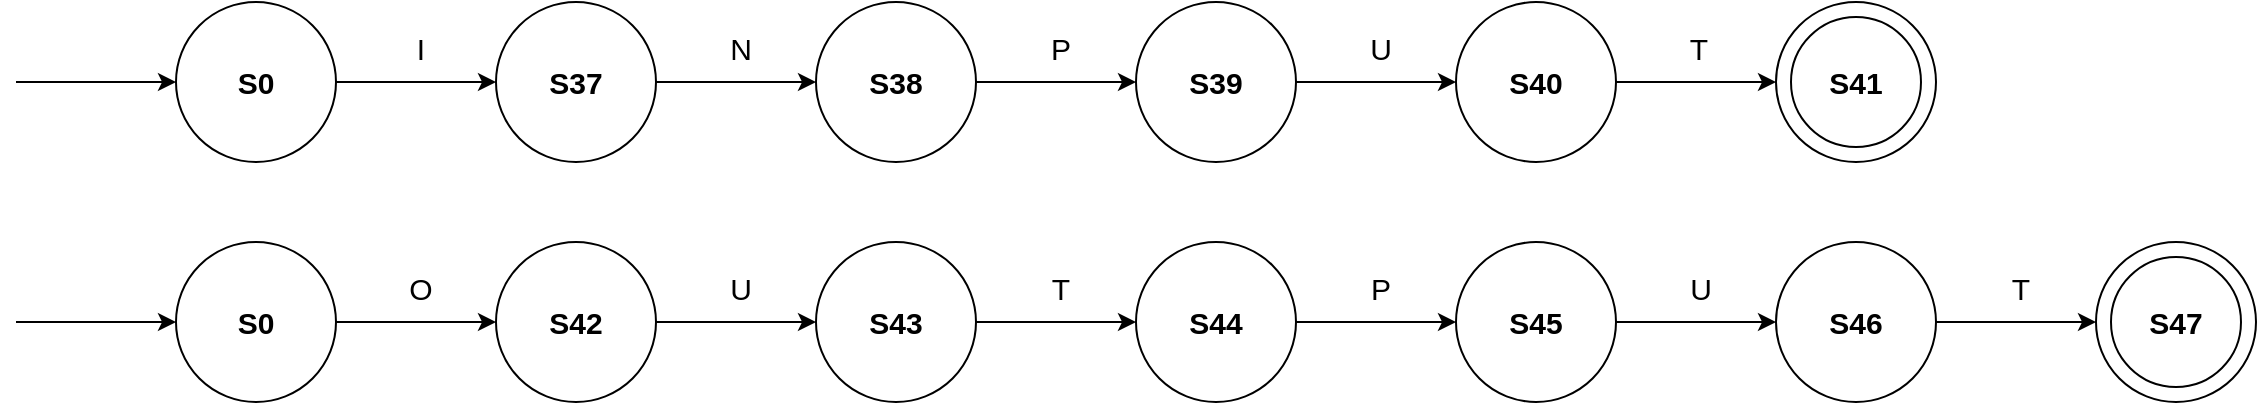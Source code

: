 <mxfile version="23.1.1" type="github">
  <diagram name="Page-1" id="Cdu4vGXCdzg4rgVNtFUz">
    <mxGraphModel dx="1971" dy="637" grid="1" gridSize="10" guides="1" tooltips="1" connect="1" arrows="1" fold="1" page="1" pageScale="1" pageWidth="850" pageHeight="1100" math="0" shadow="0">
      <root>
        <mxCell id="0" />
        <mxCell id="1" parent="0" />
        <mxCell id="pc25XRSb5LT2gWaU4bw4-1" value="" style="ellipse;whiteSpace=wrap;html=1;aspect=fixed;" vertex="1" parent="1">
          <mxGeometry x="40" y="40" width="80" height="80" as="geometry" />
        </mxCell>
        <mxCell id="pc25XRSb5LT2gWaU4bw4-2" value="" style="ellipse;whiteSpace=wrap;html=1;aspect=fixed;" vertex="1" parent="1">
          <mxGeometry x="-120" y="40" width="80" height="80" as="geometry" />
        </mxCell>
        <mxCell id="pc25XRSb5LT2gWaU4bw4-3" value="" style="endArrow=classic;html=1;rounded=0;exitX=1;exitY=0.5;exitDx=0;exitDy=0;" edge="1" parent="1" source="pc25XRSb5LT2gWaU4bw4-13">
          <mxGeometry width="50" height="50" relative="1" as="geometry">
            <mxPoint x="-160" y="80" as="sourcePoint" />
            <mxPoint x="-120" y="80" as="targetPoint" />
          </mxGeometry>
        </mxCell>
        <mxCell id="pc25XRSb5LT2gWaU4bw4-4" value="" style="endArrow=classic;html=1;rounded=0;entryX=0;entryY=0.5;entryDx=0;entryDy=0;exitX=1;exitY=0.5;exitDx=0;exitDy=0;" edge="1" parent="1" source="pc25XRSb5LT2gWaU4bw4-2" target="pc25XRSb5LT2gWaU4bw4-1">
          <mxGeometry width="50" height="50" relative="1" as="geometry">
            <mxPoint x="-30" y="110" as="sourcePoint" />
            <mxPoint x="90" y="110" as="targetPoint" />
          </mxGeometry>
        </mxCell>
        <mxCell id="pc25XRSb5LT2gWaU4bw4-5" value="&lt;b style=&quot;font-size: 15px;&quot;&gt;S39&lt;/b&gt;" style="text;html=1;strokeColor=none;fillColor=none;align=center;verticalAlign=middle;whiteSpace=wrap;rounded=0;fontSize=15;" vertex="1" parent="1">
          <mxGeometry x="-110" y="65" width="60" height="30" as="geometry" />
        </mxCell>
        <mxCell id="pc25XRSb5LT2gWaU4bw4-6" value="&lt;b&gt;&lt;font style=&quot;font-size: 15px;&quot;&gt;S40&lt;/font&gt;&lt;/b&gt;" style="text;html=1;strokeColor=none;fillColor=none;align=center;verticalAlign=middle;whiteSpace=wrap;rounded=0;" vertex="1" parent="1">
          <mxGeometry x="50" y="65" width="60" height="30" as="geometry" />
        </mxCell>
        <mxCell id="pc25XRSb5LT2gWaU4bw4-7" value="U" style="text;html=1;strokeColor=none;fillColor=none;align=center;verticalAlign=middle;whiteSpace=wrap;rounded=0;fontSize=15;" vertex="1" parent="1">
          <mxGeometry x="-50" y="47.5" width="105" height="30" as="geometry" />
        </mxCell>
        <mxCell id="pc25XRSb5LT2gWaU4bw4-8" value="" style="ellipse;whiteSpace=wrap;html=1;aspect=fixed;" vertex="1" parent="1">
          <mxGeometry x="200" y="40" width="80" height="80" as="geometry" />
        </mxCell>
        <mxCell id="pc25XRSb5LT2gWaU4bw4-9" value="" style="ellipse;whiteSpace=wrap;html=1;aspect=fixed;" vertex="1" parent="1">
          <mxGeometry x="207.5" y="47.5" width="65" height="65" as="geometry" />
        </mxCell>
        <mxCell id="pc25XRSb5LT2gWaU4bw4-10" value="" style="endArrow=classic;html=1;rounded=0;entryX=0;entryY=0.5;entryDx=0;entryDy=0;exitX=1;exitY=0.5;exitDx=0;exitDy=0;" edge="1" parent="1" target="pc25XRSb5LT2gWaU4bw4-8">
          <mxGeometry width="50" height="50" relative="1" as="geometry">
            <mxPoint x="120" y="80" as="sourcePoint" />
            <mxPoint x="250" y="110" as="targetPoint" />
          </mxGeometry>
        </mxCell>
        <mxCell id="pc25XRSb5LT2gWaU4bw4-11" value="&lt;b&gt;&lt;font style=&quot;font-size: 15px;&quot;&gt;S41&lt;/font&gt;&lt;/b&gt;" style="text;html=1;strokeColor=none;fillColor=none;align=center;verticalAlign=middle;whiteSpace=wrap;rounded=0;" vertex="1" parent="1">
          <mxGeometry x="210" y="65" width="60" height="30" as="geometry" />
        </mxCell>
        <mxCell id="pc25XRSb5LT2gWaU4bw4-12" value="T" style="text;html=1;strokeColor=none;fillColor=none;align=center;verticalAlign=middle;whiteSpace=wrap;rounded=0;fontSize=15;" vertex="1" parent="1">
          <mxGeometry x="109" y="47.5" width="105" height="30" as="geometry" />
        </mxCell>
        <mxCell id="pc25XRSb5LT2gWaU4bw4-13" value="" style="ellipse;whiteSpace=wrap;html=1;aspect=fixed;" vertex="1" parent="1">
          <mxGeometry x="-280" y="40" width="80" height="80" as="geometry" />
        </mxCell>
        <mxCell id="pc25XRSb5LT2gWaU4bw4-14" value="" style="endArrow=classic;html=1;rounded=0;entryX=0;entryY=0.5;entryDx=0;entryDy=0;" edge="1" parent="1" target="pc25XRSb5LT2gWaU4bw4-13">
          <mxGeometry width="50" height="50" relative="1" as="geometry">
            <mxPoint x="-360" y="80" as="sourcePoint" />
            <mxPoint x="-240" y="80" as="targetPoint" />
          </mxGeometry>
        </mxCell>
        <mxCell id="pc25XRSb5LT2gWaU4bw4-15" value="&lt;b style=&quot;font-size: 15px;&quot;&gt;S38&lt;/b&gt;" style="text;html=1;strokeColor=none;fillColor=none;align=center;verticalAlign=middle;whiteSpace=wrap;rounded=0;fontSize=15;" vertex="1" parent="1">
          <mxGeometry x="-270" y="65" width="60" height="30" as="geometry" />
        </mxCell>
        <mxCell id="pc25XRSb5LT2gWaU4bw4-16" value="P" style="text;html=1;strokeColor=none;fillColor=none;align=center;verticalAlign=middle;whiteSpace=wrap;rounded=0;fontSize=15;" vertex="1" parent="1">
          <mxGeometry x="-210" y="47.5" width="105" height="30" as="geometry" />
        </mxCell>
        <mxCell id="pc25XRSb5LT2gWaU4bw4-29" value="" style="ellipse;whiteSpace=wrap;html=1;aspect=fixed;" vertex="1" parent="1">
          <mxGeometry x="-440" y="40" width="80" height="80" as="geometry" />
        </mxCell>
        <mxCell id="pc25XRSb5LT2gWaU4bw4-31" value="&lt;b style=&quot;font-size: 15px;&quot;&gt;S37&lt;/b&gt;" style="text;html=1;strokeColor=none;fillColor=none;align=center;verticalAlign=middle;whiteSpace=wrap;rounded=0;fontSize=15;" vertex="1" parent="1">
          <mxGeometry x="-430" y="65" width="60" height="30" as="geometry" />
        </mxCell>
        <mxCell id="pc25XRSb5LT2gWaU4bw4-32" value="N" style="text;html=1;strokeColor=none;fillColor=none;align=center;verticalAlign=middle;whiteSpace=wrap;rounded=0;fontSize=15;" vertex="1" parent="1">
          <mxGeometry x="-370" y="47.5" width="105" height="30" as="geometry" />
        </mxCell>
        <mxCell id="pc25XRSb5LT2gWaU4bw4-66" value="" style="endArrow=classic;html=1;rounded=0;entryX=0;entryY=0.5;entryDx=0;entryDy=0;" edge="1" parent="1" target="pc25XRSb5LT2gWaU4bw4-29">
          <mxGeometry width="50" height="50" relative="1" as="geometry">
            <mxPoint x="-520" y="80" as="sourcePoint" />
            <mxPoint x="-400" y="80" as="targetPoint" />
          </mxGeometry>
        </mxCell>
        <mxCell id="pc25XRSb5LT2gWaU4bw4-67" value="" style="ellipse;whiteSpace=wrap;html=1;aspect=fixed;" vertex="1" parent="1">
          <mxGeometry x="-600" y="40" width="80" height="80" as="geometry" />
        </mxCell>
        <mxCell id="pc25XRSb5LT2gWaU4bw4-68" value="" style="endArrow=classic;html=1;rounded=0;entryX=0;entryY=0.5;entryDx=0;entryDy=0;" edge="1" parent="1">
          <mxGeometry width="50" height="50" relative="1" as="geometry">
            <mxPoint x="-680" y="80" as="sourcePoint" />
            <mxPoint x="-600" y="80" as="targetPoint" />
          </mxGeometry>
        </mxCell>
        <mxCell id="pc25XRSb5LT2gWaU4bw4-69" value="&lt;b style=&quot;font-size: 15px;&quot;&gt;S0&lt;/b&gt;" style="text;html=1;strokeColor=none;fillColor=none;align=center;verticalAlign=middle;whiteSpace=wrap;rounded=0;fontSize=15;" vertex="1" parent="1">
          <mxGeometry x="-590" y="65" width="60" height="30" as="geometry" />
        </mxCell>
        <mxCell id="pc25XRSb5LT2gWaU4bw4-70" value="I" style="text;html=1;strokeColor=none;fillColor=none;align=center;verticalAlign=middle;whiteSpace=wrap;rounded=0;fontSize=15;" vertex="1" parent="1">
          <mxGeometry x="-530" y="47.5" width="105" height="30" as="geometry" />
        </mxCell>
        <mxCell id="pc25XRSb5LT2gWaU4bw4-71" value="" style="ellipse;whiteSpace=wrap;html=1;aspect=fixed;" vertex="1" parent="1">
          <mxGeometry x="200" y="160" width="80" height="80" as="geometry" />
        </mxCell>
        <mxCell id="pc25XRSb5LT2gWaU4bw4-72" value="" style="ellipse;whiteSpace=wrap;html=1;aspect=fixed;" vertex="1" parent="1">
          <mxGeometry x="40" y="160" width="80" height="80" as="geometry" />
        </mxCell>
        <mxCell id="pc25XRSb5LT2gWaU4bw4-73" value="" style="endArrow=classic;html=1;rounded=0;entryX=0;entryY=0.5;entryDx=0;entryDy=0;exitX=1;exitY=0.5;exitDx=0;exitDy=0;" edge="1" parent="1" source="pc25XRSb5LT2gWaU4bw4-83" target="pc25XRSb5LT2gWaU4bw4-72">
          <mxGeometry width="50" height="50" relative="1" as="geometry">
            <mxPoint y="200" as="sourcePoint" />
            <mxPoint x="80" y="200" as="targetPoint" />
          </mxGeometry>
        </mxCell>
        <mxCell id="pc25XRSb5LT2gWaU4bw4-74" value="" style="endArrow=classic;html=1;rounded=0;entryX=0;entryY=0.5;entryDx=0;entryDy=0;exitX=1;exitY=0.5;exitDx=0;exitDy=0;" edge="1" parent="1" source="pc25XRSb5LT2gWaU4bw4-72" target="pc25XRSb5LT2gWaU4bw4-71">
          <mxGeometry width="50" height="50" relative="1" as="geometry">
            <mxPoint x="130" y="230" as="sourcePoint" />
            <mxPoint x="250" y="230" as="targetPoint" />
          </mxGeometry>
        </mxCell>
        <mxCell id="pc25XRSb5LT2gWaU4bw4-75" value="&lt;b style=&quot;font-size: 15px;&quot;&gt;S45&lt;/b&gt;" style="text;html=1;strokeColor=none;fillColor=none;align=center;verticalAlign=middle;whiteSpace=wrap;rounded=0;fontSize=15;" vertex="1" parent="1">
          <mxGeometry x="50" y="185" width="60" height="30" as="geometry" />
        </mxCell>
        <mxCell id="pc25XRSb5LT2gWaU4bw4-76" value="&lt;b&gt;&lt;font style=&quot;font-size: 15px;&quot;&gt;S46&lt;/font&gt;&lt;/b&gt;" style="text;html=1;strokeColor=none;fillColor=none;align=center;verticalAlign=middle;whiteSpace=wrap;rounded=0;" vertex="1" parent="1">
          <mxGeometry x="210" y="185" width="60" height="30" as="geometry" />
        </mxCell>
        <mxCell id="pc25XRSb5LT2gWaU4bw4-77" value="U" style="text;html=1;strokeColor=none;fillColor=none;align=center;verticalAlign=middle;whiteSpace=wrap;rounded=0;fontSize=15;" vertex="1" parent="1">
          <mxGeometry x="110" y="167.5" width="105" height="30" as="geometry" />
        </mxCell>
        <mxCell id="pc25XRSb5LT2gWaU4bw4-78" value="" style="ellipse;whiteSpace=wrap;html=1;aspect=fixed;" vertex="1" parent="1">
          <mxGeometry x="360" y="160" width="80" height="80" as="geometry" />
        </mxCell>
        <mxCell id="pc25XRSb5LT2gWaU4bw4-79" value="" style="ellipse;whiteSpace=wrap;html=1;aspect=fixed;" vertex="1" parent="1">
          <mxGeometry x="367.5" y="167.5" width="65" height="65" as="geometry" />
        </mxCell>
        <mxCell id="pc25XRSb5LT2gWaU4bw4-80" value="" style="endArrow=classic;html=1;rounded=0;entryX=0;entryY=0.5;entryDx=0;entryDy=0;exitX=1;exitY=0.5;exitDx=0;exitDy=0;" edge="1" parent="1" target="pc25XRSb5LT2gWaU4bw4-78">
          <mxGeometry width="50" height="50" relative="1" as="geometry">
            <mxPoint x="280" y="200" as="sourcePoint" />
            <mxPoint x="410" y="230" as="targetPoint" />
          </mxGeometry>
        </mxCell>
        <mxCell id="pc25XRSb5LT2gWaU4bw4-81" value="&lt;b&gt;&lt;font style=&quot;font-size: 15px;&quot;&gt;S47&lt;/font&gt;&lt;/b&gt;" style="text;html=1;strokeColor=none;fillColor=none;align=center;verticalAlign=middle;whiteSpace=wrap;rounded=0;" vertex="1" parent="1">
          <mxGeometry x="370" y="185" width="60" height="30" as="geometry" />
        </mxCell>
        <mxCell id="pc25XRSb5LT2gWaU4bw4-82" value="T" style="text;html=1;strokeColor=none;fillColor=none;align=center;verticalAlign=middle;whiteSpace=wrap;rounded=0;fontSize=15;" vertex="1" parent="1">
          <mxGeometry x="270" y="167.5" width="105" height="30" as="geometry" />
        </mxCell>
        <mxCell id="pc25XRSb5LT2gWaU4bw4-83" value="" style="ellipse;whiteSpace=wrap;html=1;aspect=fixed;" vertex="1" parent="1">
          <mxGeometry x="-120" y="160" width="80" height="80" as="geometry" />
        </mxCell>
        <mxCell id="pc25XRSb5LT2gWaU4bw4-84" value="" style="endArrow=classic;html=1;rounded=0;" edge="1" parent="1">
          <mxGeometry width="50" height="50" relative="1" as="geometry">
            <mxPoint x="-200" y="200" as="sourcePoint" />
            <mxPoint x="-120" y="200" as="targetPoint" />
          </mxGeometry>
        </mxCell>
        <mxCell id="pc25XRSb5LT2gWaU4bw4-85" value="&lt;b style=&quot;font-size: 15px;&quot;&gt;S44&lt;/b&gt;" style="text;html=1;strokeColor=none;fillColor=none;align=center;verticalAlign=middle;whiteSpace=wrap;rounded=0;fontSize=15;" vertex="1" parent="1">
          <mxGeometry x="-110" y="185" width="60" height="30" as="geometry" />
        </mxCell>
        <mxCell id="pc25XRSb5LT2gWaU4bw4-86" value="P" style="text;html=1;strokeColor=none;fillColor=none;align=center;verticalAlign=middle;whiteSpace=wrap;rounded=0;fontSize=15;" vertex="1" parent="1">
          <mxGeometry x="-50" y="167.5" width="105" height="30" as="geometry" />
        </mxCell>
        <mxCell id="pc25XRSb5LT2gWaU4bw4-87" value="" style="ellipse;whiteSpace=wrap;html=1;aspect=fixed;" vertex="1" parent="1">
          <mxGeometry x="-280" y="160" width="80" height="80" as="geometry" />
        </mxCell>
        <mxCell id="pc25XRSb5LT2gWaU4bw4-88" value="&lt;b style=&quot;font-size: 15px;&quot;&gt;S43&lt;/b&gt;" style="text;html=1;strokeColor=none;fillColor=none;align=center;verticalAlign=middle;whiteSpace=wrap;rounded=0;fontSize=15;" vertex="1" parent="1">
          <mxGeometry x="-270" y="185" width="60" height="30" as="geometry" />
        </mxCell>
        <mxCell id="pc25XRSb5LT2gWaU4bw4-89" value="T" style="text;html=1;strokeColor=none;fillColor=none;align=center;verticalAlign=middle;whiteSpace=wrap;rounded=0;fontSize=15;" vertex="1" parent="1">
          <mxGeometry x="-210" y="167.5" width="105" height="30" as="geometry" />
        </mxCell>
        <mxCell id="pc25XRSb5LT2gWaU4bw4-90" value="" style="endArrow=classic;html=1;rounded=0;" edge="1" parent="1">
          <mxGeometry width="50" height="50" relative="1" as="geometry">
            <mxPoint x="-360" y="200" as="sourcePoint" />
            <mxPoint x="-280" y="200" as="targetPoint" />
          </mxGeometry>
        </mxCell>
        <mxCell id="pc25XRSb5LT2gWaU4bw4-91" value="" style="ellipse;whiteSpace=wrap;html=1;aspect=fixed;" vertex="1" parent="1">
          <mxGeometry x="-440" y="160" width="80" height="80" as="geometry" />
        </mxCell>
        <mxCell id="pc25XRSb5LT2gWaU4bw4-93" value="&lt;b style=&quot;font-size: 15px;&quot;&gt;S42&lt;/b&gt;" style="text;html=1;strokeColor=none;fillColor=none;align=center;verticalAlign=middle;whiteSpace=wrap;rounded=0;fontSize=15;" vertex="1" parent="1">
          <mxGeometry x="-430" y="185" width="60" height="30" as="geometry" />
        </mxCell>
        <mxCell id="pc25XRSb5LT2gWaU4bw4-94" value="U" style="text;html=1;strokeColor=none;fillColor=none;align=center;verticalAlign=middle;whiteSpace=wrap;rounded=0;fontSize=15;" vertex="1" parent="1">
          <mxGeometry x="-370" y="167.5" width="105" height="30" as="geometry" />
        </mxCell>
        <mxCell id="pc25XRSb5LT2gWaU4bw4-95" value="" style="endArrow=classic;html=1;rounded=0;" edge="1" parent="1">
          <mxGeometry width="50" height="50" relative="1" as="geometry">
            <mxPoint x="-520" y="200" as="sourcePoint" />
            <mxPoint x="-440" y="200" as="targetPoint" />
          </mxGeometry>
        </mxCell>
        <mxCell id="pc25XRSb5LT2gWaU4bw4-96" value="" style="ellipse;whiteSpace=wrap;html=1;aspect=fixed;" vertex="1" parent="1">
          <mxGeometry x="-600" y="160" width="80" height="80" as="geometry" />
        </mxCell>
        <mxCell id="pc25XRSb5LT2gWaU4bw4-97" value="" style="endArrow=classic;html=1;rounded=0;entryX=0;entryY=0.5;entryDx=0;entryDy=0;" edge="1" parent="1">
          <mxGeometry width="50" height="50" relative="1" as="geometry">
            <mxPoint x="-680" y="200" as="sourcePoint" />
            <mxPoint x="-600" y="200" as="targetPoint" />
          </mxGeometry>
        </mxCell>
        <mxCell id="pc25XRSb5LT2gWaU4bw4-98" value="&lt;b style=&quot;font-size: 15px;&quot;&gt;S0&lt;/b&gt;" style="text;html=1;strokeColor=none;fillColor=none;align=center;verticalAlign=middle;whiteSpace=wrap;rounded=0;fontSize=15;" vertex="1" parent="1">
          <mxGeometry x="-590" y="185" width="60" height="30" as="geometry" />
        </mxCell>
        <mxCell id="pc25XRSb5LT2gWaU4bw4-99" value="O" style="text;html=1;strokeColor=none;fillColor=none;align=center;verticalAlign=middle;whiteSpace=wrap;rounded=0;fontSize=15;" vertex="1" parent="1">
          <mxGeometry x="-530" y="167.5" width="105" height="30" as="geometry" />
        </mxCell>
      </root>
    </mxGraphModel>
  </diagram>
</mxfile>
